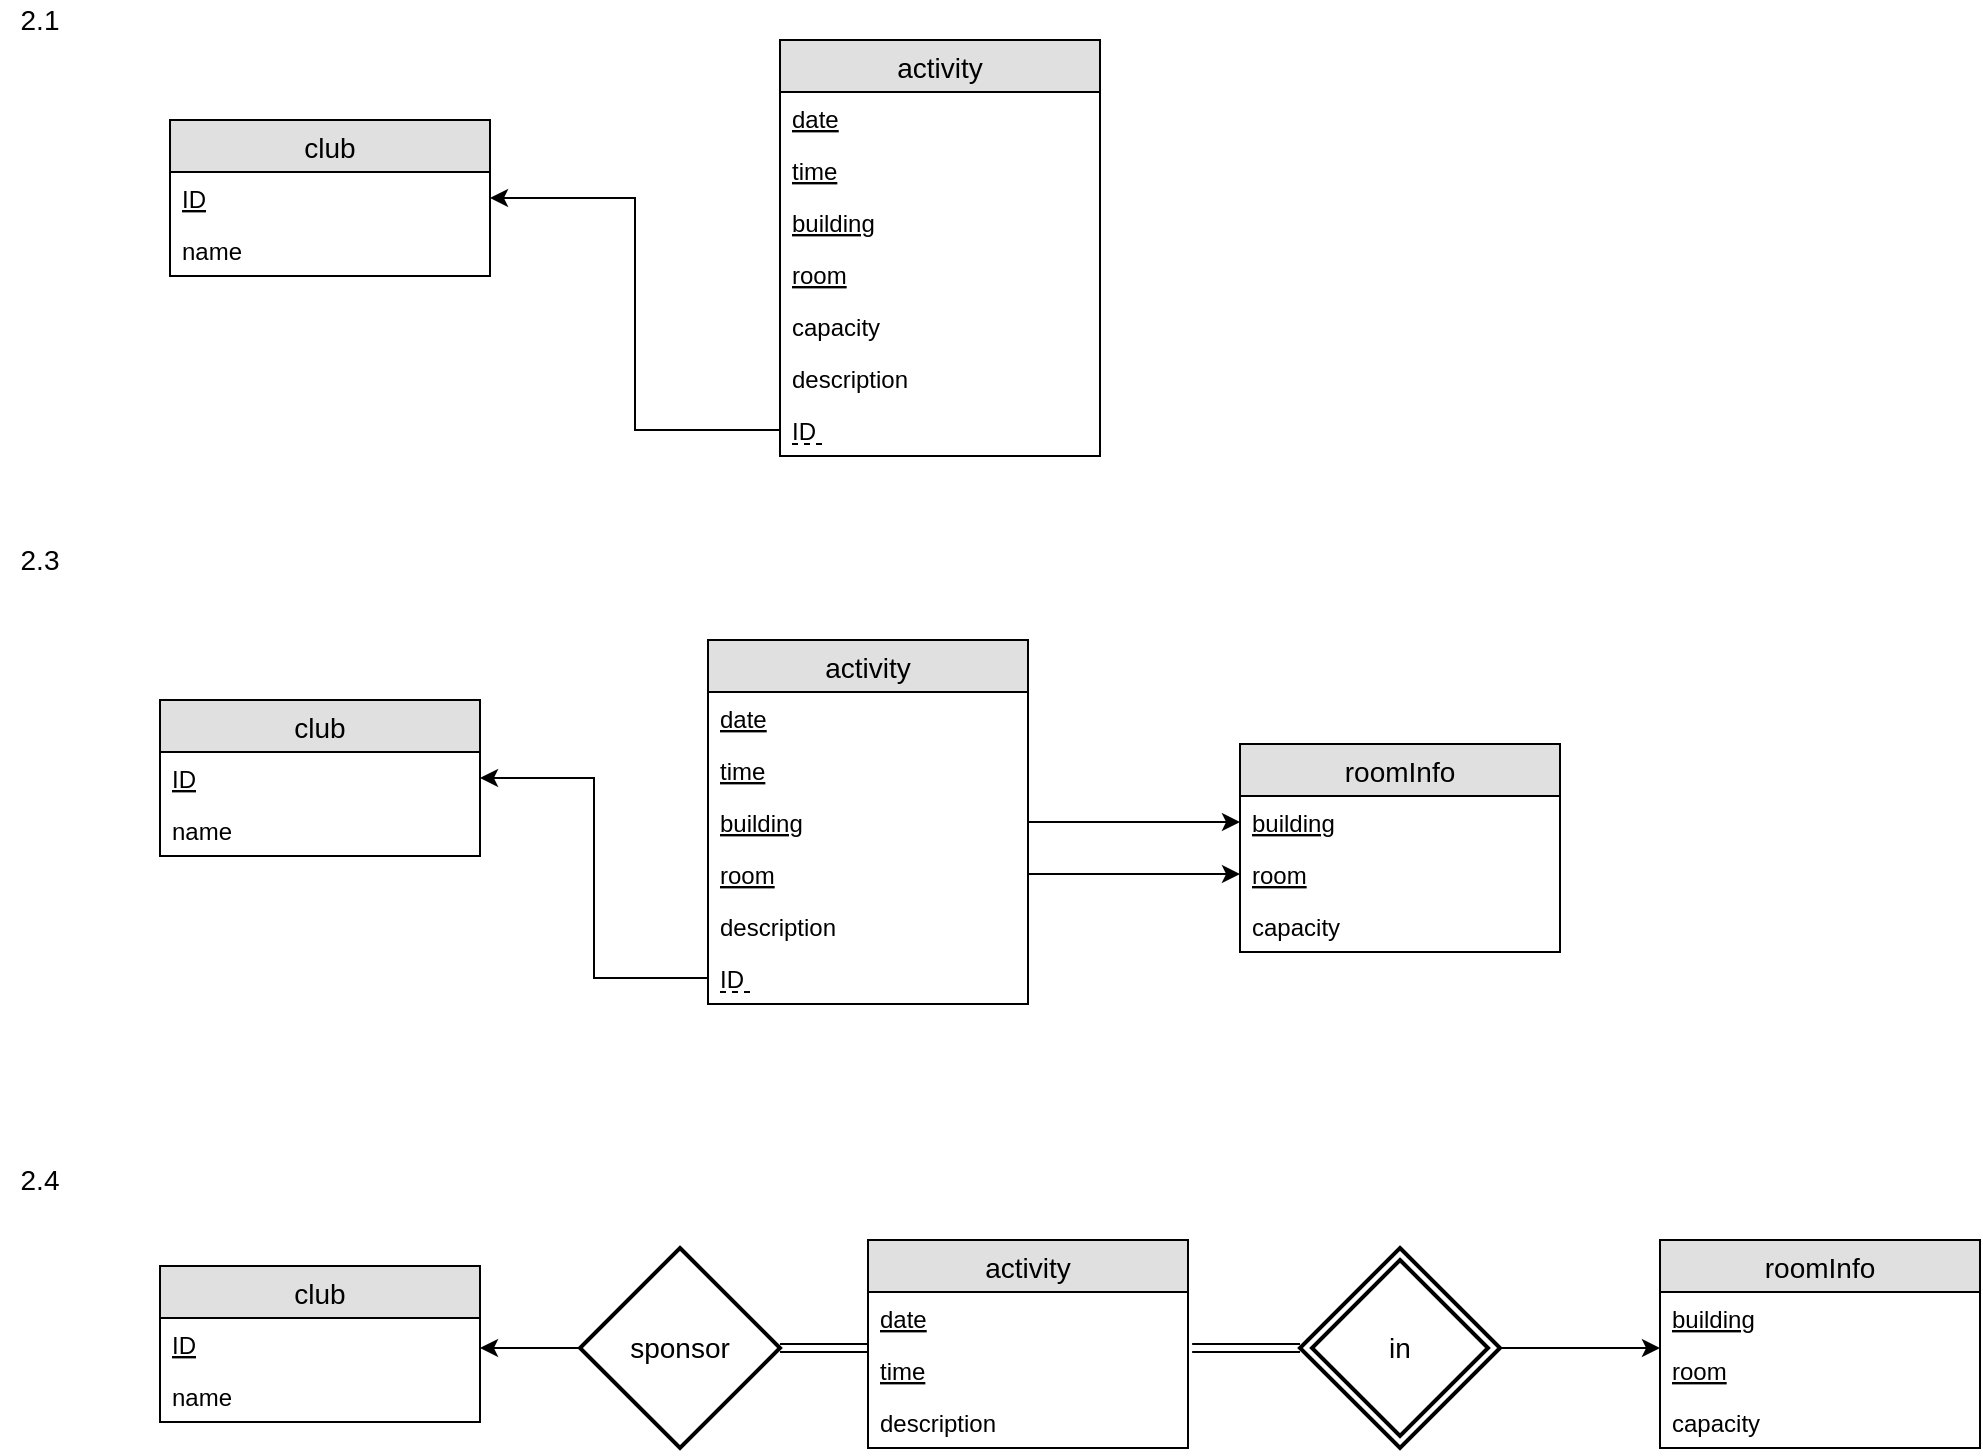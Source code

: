 <mxfile version="12.2.3" type="github" pages="1">
  <diagram id="VY9bVv_uSy-Bu69VJ9aL" name="Page-1">
    <mxGraphModel dx="786" dy="513" grid="1" gridSize="10" guides="1" tooltips="1" connect="1" arrows="1" fold="1" page="1" pageScale="1" pageWidth="1169" pageHeight="827" math="0" shadow="0">
      <root>
        <mxCell id="0"/>
        <mxCell id="1" parent="0"/>
        <mxCell id="-QWWCps_DgQTeQD6dPXx-1" value="club" style="swimlane;fontStyle=0;childLayout=stackLayout;horizontal=1;startSize=26;fillColor=#e0e0e0;horizontalStack=0;resizeParent=1;resizeParentMax=0;resizeLast=0;collapsible=1;marginBottom=0;swimlaneFillColor=#ffffff;align=center;fontSize=14;" vertex="1" parent="1">
          <mxGeometry x="155" y="100" width="160" height="78" as="geometry"/>
        </mxCell>
        <mxCell id="-QWWCps_DgQTeQD6dPXx-2" value="ID" style="text;strokeColor=none;fillColor=none;spacingLeft=4;spacingRight=4;overflow=hidden;rotatable=0;points=[[0,0.5],[1,0.5]];portConstraint=eastwest;fontSize=12;fontStyle=4" vertex="1" parent="-QWWCps_DgQTeQD6dPXx-1">
          <mxGeometry y="26" width="160" height="26" as="geometry"/>
        </mxCell>
        <mxCell id="-QWWCps_DgQTeQD6dPXx-3" value="name" style="text;strokeColor=none;fillColor=none;spacingLeft=4;spacingRight=4;overflow=hidden;rotatable=0;points=[[0,0.5],[1,0.5]];portConstraint=eastwest;fontSize=12;" vertex="1" parent="-QWWCps_DgQTeQD6dPXx-1">
          <mxGeometry y="52" width="160" height="26" as="geometry"/>
        </mxCell>
        <mxCell id="-QWWCps_DgQTeQD6dPXx-5" value="activity" style="swimlane;fontStyle=0;childLayout=stackLayout;horizontal=1;startSize=26;fillColor=#e0e0e0;horizontalStack=0;resizeParent=1;resizeParentMax=0;resizeLast=0;collapsible=1;marginBottom=0;swimlaneFillColor=#ffffff;align=center;fontSize=14;" vertex="1" parent="1">
          <mxGeometry x="460" y="60" width="160" height="208" as="geometry"/>
        </mxCell>
        <mxCell id="-QWWCps_DgQTeQD6dPXx-6" value="date" style="text;strokeColor=none;fillColor=none;spacingLeft=4;spacingRight=4;overflow=hidden;rotatable=0;points=[[0,0.5],[1,0.5]];portConstraint=eastwest;fontSize=12;fontStyle=4" vertex="1" parent="-QWWCps_DgQTeQD6dPXx-5">
          <mxGeometry y="26" width="160" height="26" as="geometry"/>
        </mxCell>
        <mxCell id="-QWWCps_DgQTeQD6dPXx-7" value="time" style="text;strokeColor=none;fillColor=none;spacingLeft=4;spacingRight=4;overflow=hidden;rotatable=0;points=[[0,0.5],[1,0.5]];portConstraint=eastwest;fontSize=12;fontStyle=4" vertex="1" parent="-QWWCps_DgQTeQD6dPXx-5">
          <mxGeometry y="52" width="160" height="26" as="geometry"/>
        </mxCell>
        <mxCell id="-QWWCps_DgQTeQD6dPXx-8" value="building" style="text;strokeColor=none;fillColor=none;spacingLeft=4;spacingRight=4;overflow=hidden;rotatable=0;points=[[0,0.5],[1,0.5]];portConstraint=eastwest;fontSize=12;fontStyle=4" vertex="1" parent="-QWWCps_DgQTeQD6dPXx-5">
          <mxGeometry y="78" width="160" height="26" as="geometry"/>
        </mxCell>
        <mxCell id="-QWWCps_DgQTeQD6dPXx-9" value="room" style="text;strokeColor=none;fillColor=none;spacingLeft=4;spacingRight=4;overflow=hidden;rotatable=0;points=[[0,0.5],[1,0.5]];portConstraint=eastwest;fontSize=12;fontStyle=4" vertex="1" parent="-QWWCps_DgQTeQD6dPXx-5">
          <mxGeometry y="104" width="160" height="26" as="geometry"/>
        </mxCell>
        <mxCell id="-QWWCps_DgQTeQD6dPXx-10" value="capacity" style="text;strokeColor=none;fillColor=none;spacingLeft=4;spacingRight=4;overflow=hidden;rotatable=0;points=[[0,0.5],[1,0.5]];portConstraint=eastwest;fontSize=12;fontStyle=0" vertex="1" parent="-QWWCps_DgQTeQD6dPXx-5">
          <mxGeometry y="130" width="160" height="26" as="geometry"/>
        </mxCell>
        <mxCell id="-QWWCps_DgQTeQD6dPXx-11" value="description" style="text;strokeColor=none;fillColor=none;spacingLeft=4;spacingRight=4;overflow=hidden;rotatable=0;points=[[0,0.5],[1,0.5]];portConstraint=eastwest;fontSize=12;fontStyle=0" vertex="1" parent="-QWWCps_DgQTeQD6dPXx-5">
          <mxGeometry y="156" width="160" height="26" as="geometry"/>
        </mxCell>
        <mxCell id="-QWWCps_DgQTeQD6dPXx-12" value="ID" style="text;strokeColor=none;fillColor=none;spacingLeft=4;spacingRight=4;overflow=hidden;rotatable=0;points=[[0,0.5],[1,0.5]];portConstraint=eastwest;fontSize=12;fontStyle=0" vertex="1" parent="-QWWCps_DgQTeQD6dPXx-5">
          <mxGeometry y="182" width="160" height="26" as="geometry"/>
        </mxCell>
        <mxCell id="-QWWCps_DgQTeQD6dPXx-14" value="" style="endArrow=none;dashed=1;html=1;" edge="1" parent="-QWWCps_DgQTeQD6dPXx-5">
          <mxGeometry width="50" height="50" relative="1" as="geometry">
            <mxPoint x="6" y="202" as="sourcePoint"/>
            <mxPoint x="22" y="202" as="targetPoint"/>
          </mxGeometry>
        </mxCell>
        <mxCell id="-QWWCps_DgQTeQD6dPXx-13" style="edgeStyle=orthogonalEdgeStyle;rounded=0;orthogonalLoop=1;jettySize=auto;html=1;exitX=0;exitY=0.5;exitDx=0;exitDy=0;entryX=1;entryY=0.5;entryDx=0;entryDy=0;" edge="1" parent="1" source="-QWWCps_DgQTeQD6dPXx-12" target="-QWWCps_DgQTeQD6dPXx-2">
          <mxGeometry relative="1" as="geometry"/>
        </mxCell>
        <mxCell id="-QWWCps_DgQTeQD6dPXx-15" value="club" style="swimlane;fontStyle=0;childLayout=stackLayout;horizontal=1;startSize=26;fillColor=#e0e0e0;horizontalStack=0;resizeParent=1;resizeParentMax=0;resizeLast=0;collapsible=1;marginBottom=0;swimlaneFillColor=#ffffff;align=center;fontSize=14;" vertex="1" parent="1">
          <mxGeometry x="150" y="390" width="160" height="78" as="geometry"/>
        </mxCell>
        <mxCell id="-QWWCps_DgQTeQD6dPXx-16" value="ID" style="text;strokeColor=none;fillColor=none;spacingLeft=4;spacingRight=4;overflow=hidden;rotatable=0;points=[[0,0.5],[1,0.5]];portConstraint=eastwest;fontSize=12;fontStyle=4" vertex="1" parent="-QWWCps_DgQTeQD6dPXx-15">
          <mxGeometry y="26" width="160" height="26" as="geometry"/>
        </mxCell>
        <mxCell id="-QWWCps_DgQTeQD6dPXx-17" value="name" style="text;strokeColor=none;fillColor=none;spacingLeft=4;spacingRight=4;overflow=hidden;rotatable=0;points=[[0,0.5],[1,0.5]];portConstraint=eastwest;fontSize=12;" vertex="1" parent="-QWWCps_DgQTeQD6dPXx-15">
          <mxGeometry y="52" width="160" height="26" as="geometry"/>
        </mxCell>
        <mxCell id="-QWWCps_DgQTeQD6dPXx-18" value="activity" style="swimlane;fontStyle=0;childLayout=stackLayout;horizontal=1;startSize=26;fillColor=#e0e0e0;horizontalStack=0;resizeParent=1;resizeParentMax=0;resizeLast=0;collapsible=1;marginBottom=0;swimlaneFillColor=#ffffff;align=center;fontSize=14;" vertex="1" parent="1">
          <mxGeometry x="424" y="360" width="160" height="182" as="geometry"/>
        </mxCell>
        <mxCell id="-QWWCps_DgQTeQD6dPXx-19" value="date" style="text;strokeColor=none;fillColor=none;spacingLeft=4;spacingRight=4;overflow=hidden;rotatable=0;points=[[0,0.5],[1,0.5]];portConstraint=eastwest;fontSize=12;fontStyle=4" vertex="1" parent="-QWWCps_DgQTeQD6dPXx-18">
          <mxGeometry y="26" width="160" height="26" as="geometry"/>
        </mxCell>
        <mxCell id="-QWWCps_DgQTeQD6dPXx-20" value="time" style="text;strokeColor=none;fillColor=none;spacingLeft=4;spacingRight=4;overflow=hidden;rotatable=0;points=[[0,0.5],[1,0.5]];portConstraint=eastwest;fontSize=12;fontStyle=4" vertex="1" parent="-QWWCps_DgQTeQD6dPXx-18">
          <mxGeometry y="52" width="160" height="26" as="geometry"/>
        </mxCell>
        <mxCell id="-QWWCps_DgQTeQD6dPXx-21" value="building" style="text;strokeColor=none;fillColor=none;spacingLeft=4;spacingRight=4;overflow=hidden;rotatable=0;points=[[0,0.5],[1,0.5]];portConstraint=eastwest;fontSize=12;fontStyle=4" vertex="1" parent="-QWWCps_DgQTeQD6dPXx-18">
          <mxGeometry y="78" width="160" height="26" as="geometry"/>
        </mxCell>
        <mxCell id="-QWWCps_DgQTeQD6dPXx-22" value="room" style="text;strokeColor=none;fillColor=none;spacingLeft=4;spacingRight=4;overflow=hidden;rotatable=0;points=[[0,0.5],[1,0.5]];portConstraint=eastwest;fontSize=12;fontStyle=4" vertex="1" parent="-QWWCps_DgQTeQD6dPXx-18">
          <mxGeometry y="104" width="160" height="26" as="geometry"/>
        </mxCell>
        <mxCell id="-QWWCps_DgQTeQD6dPXx-24" value="description" style="text;strokeColor=none;fillColor=none;spacingLeft=4;spacingRight=4;overflow=hidden;rotatable=0;points=[[0,0.5],[1,0.5]];portConstraint=eastwest;fontSize=12;fontStyle=0" vertex="1" parent="-QWWCps_DgQTeQD6dPXx-18">
          <mxGeometry y="130" width="160" height="26" as="geometry"/>
        </mxCell>
        <mxCell id="-QWWCps_DgQTeQD6dPXx-25" value="ID" style="text;strokeColor=none;fillColor=none;spacingLeft=4;spacingRight=4;overflow=hidden;rotatable=0;points=[[0,0.5],[1,0.5]];portConstraint=eastwest;fontSize=12;fontStyle=0" vertex="1" parent="-QWWCps_DgQTeQD6dPXx-18">
          <mxGeometry y="156" width="160" height="26" as="geometry"/>
        </mxCell>
        <mxCell id="-QWWCps_DgQTeQD6dPXx-26" value="" style="endArrow=none;dashed=1;html=1;" edge="1" parent="-QWWCps_DgQTeQD6dPXx-18">
          <mxGeometry width="50" height="50" relative="1" as="geometry">
            <mxPoint x="6" y="176" as="sourcePoint"/>
            <mxPoint x="22" y="176" as="targetPoint"/>
          </mxGeometry>
        </mxCell>
        <mxCell id="-QWWCps_DgQTeQD6dPXx-27" value="roomInfo" style="swimlane;fontStyle=0;childLayout=stackLayout;horizontal=1;startSize=26;fillColor=#e0e0e0;horizontalStack=0;resizeParent=1;resizeParentMax=0;resizeLast=0;collapsible=1;marginBottom=0;swimlaneFillColor=#ffffff;align=center;fontSize=14;" vertex="1" parent="1">
          <mxGeometry x="690" y="412" width="160" height="104" as="geometry"/>
        </mxCell>
        <mxCell id="-QWWCps_DgQTeQD6dPXx-28" value="building" style="text;strokeColor=none;fillColor=none;spacingLeft=4;spacingRight=4;overflow=hidden;rotatable=0;points=[[0,0.5],[1,0.5]];portConstraint=eastwest;fontSize=12;fontStyle=4" vertex="1" parent="-QWWCps_DgQTeQD6dPXx-27">
          <mxGeometry y="26" width="160" height="26" as="geometry"/>
        </mxCell>
        <mxCell id="-QWWCps_DgQTeQD6dPXx-29" value="room" style="text;strokeColor=none;fillColor=none;spacingLeft=4;spacingRight=4;overflow=hidden;rotatable=0;points=[[0,0.5],[1,0.5]];portConstraint=eastwest;fontSize=12;fontStyle=4" vertex="1" parent="-QWWCps_DgQTeQD6dPXx-27">
          <mxGeometry y="52" width="160" height="26" as="geometry"/>
        </mxCell>
        <mxCell id="-QWWCps_DgQTeQD6dPXx-30" value="capacity" style="text;strokeColor=none;fillColor=none;spacingLeft=4;spacingRight=4;overflow=hidden;rotatable=0;points=[[0,0.5],[1,0.5]];portConstraint=eastwest;fontSize=12;" vertex="1" parent="-QWWCps_DgQTeQD6dPXx-27">
          <mxGeometry y="78" width="160" height="26" as="geometry"/>
        </mxCell>
        <mxCell id="-QWWCps_DgQTeQD6dPXx-31" style="edgeStyle=orthogonalEdgeStyle;rounded=0;orthogonalLoop=1;jettySize=auto;html=1;exitX=1;exitY=0.5;exitDx=0;exitDy=0;" edge="1" parent="1" source="-QWWCps_DgQTeQD6dPXx-21" target="-QWWCps_DgQTeQD6dPXx-28">
          <mxGeometry relative="1" as="geometry"/>
        </mxCell>
        <mxCell id="-QWWCps_DgQTeQD6dPXx-32" style="edgeStyle=orthogonalEdgeStyle;rounded=0;orthogonalLoop=1;jettySize=auto;html=1;exitX=1;exitY=0.5;exitDx=0;exitDy=0;" edge="1" parent="1" source="-QWWCps_DgQTeQD6dPXx-22" target="-QWWCps_DgQTeQD6dPXx-29">
          <mxGeometry relative="1" as="geometry"/>
        </mxCell>
        <mxCell id="-QWWCps_DgQTeQD6dPXx-33" style="edgeStyle=orthogonalEdgeStyle;rounded=0;orthogonalLoop=1;jettySize=auto;html=1;exitX=0;exitY=0.5;exitDx=0;exitDy=0;entryX=1;entryY=0.5;entryDx=0;entryDy=0;" edge="1" parent="1" source="-QWWCps_DgQTeQD6dPXx-25" target="-QWWCps_DgQTeQD6dPXx-16">
          <mxGeometry relative="1" as="geometry"/>
        </mxCell>
        <mxCell id="-QWWCps_DgQTeQD6dPXx-38" value="club" style="swimlane;fontStyle=0;childLayout=stackLayout;horizontal=1;startSize=26;fillColor=#e0e0e0;horizontalStack=0;resizeParent=1;resizeParentMax=0;resizeLast=0;collapsible=1;marginBottom=0;swimlaneFillColor=#ffffff;align=center;fontSize=14;" vertex="1" parent="1">
          <mxGeometry x="150" y="673" width="160" height="78" as="geometry"/>
        </mxCell>
        <mxCell id="-QWWCps_DgQTeQD6dPXx-39" value="ID" style="text;strokeColor=none;fillColor=none;spacingLeft=4;spacingRight=4;overflow=hidden;rotatable=0;points=[[0,0.5],[1,0.5]];portConstraint=eastwest;fontSize=12;fontStyle=4" vertex="1" parent="-QWWCps_DgQTeQD6dPXx-38">
          <mxGeometry y="26" width="160" height="26" as="geometry"/>
        </mxCell>
        <mxCell id="-QWWCps_DgQTeQD6dPXx-40" value="name" style="text;strokeColor=none;fillColor=none;spacingLeft=4;spacingRight=4;overflow=hidden;rotatable=0;points=[[0,0.5],[1,0.5]];portConstraint=eastwest;fontSize=12;" vertex="1" parent="-QWWCps_DgQTeQD6dPXx-38">
          <mxGeometry y="52" width="160" height="26" as="geometry"/>
        </mxCell>
        <mxCell id="-QWWCps_DgQTeQD6dPXx-41" value="activity" style="swimlane;fontStyle=0;childLayout=stackLayout;horizontal=1;startSize=26;fillColor=#e0e0e0;horizontalStack=0;resizeParent=1;resizeParentMax=0;resizeLast=0;collapsible=1;marginBottom=0;swimlaneFillColor=#ffffff;align=center;fontSize=14;" vertex="1" parent="1">
          <mxGeometry x="504" y="660" width="160" height="104" as="geometry"/>
        </mxCell>
        <mxCell id="-QWWCps_DgQTeQD6dPXx-42" value="date" style="text;strokeColor=none;fillColor=none;spacingLeft=4;spacingRight=4;overflow=hidden;rotatable=0;points=[[0,0.5],[1,0.5]];portConstraint=eastwest;fontSize=12;fontStyle=4" vertex="1" parent="-QWWCps_DgQTeQD6dPXx-41">
          <mxGeometry y="26" width="160" height="26" as="geometry"/>
        </mxCell>
        <mxCell id="-QWWCps_DgQTeQD6dPXx-43" value="time" style="text;strokeColor=none;fillColor=none;spacingLeft=4;spacingRight=4;overflow=hidden;rotatable=0;points=[[0,0.5],[1,0.5]];portConstraint=eastwest;fontSize=12;fontStyle=4" vertex="1" parent="-QWWCps_DgQTeQD6dPXx-41">
          <mxGeometry y="52" width="160" height="26" as="geometry"/>
        </mxCell>
        <mxCell id="-QWWCps_DgQTeQD6dPXx-46" value="description" style="text;strokeColor=none;fillColor=none;spacingLeft=4;spacingRight=4;overflow=hidden;rotatable=0;points=[[0,0.5],[1,0.5]];portConstraint=eastwest;fontSize=12;fontStyle=0" vertex="1" parent="-QWWCps_DgQTeQD6dPXx-41">
          <mxGeometry y="78" width="160" height="26" as="geometry"/>
        </mxCell>
        <mxCell id="-QWWCps_DgQTeQD6dPXx-49" value="roomInfo" style="swimlane;fontStyle=0;childLayout=stackLayout;horizontal=1;startSize=26;fillColor=#e0e0e0;horizontalStack=0;resizeParent=1;resizeParentMax=0;resizeLast=0;collapsible=1;marginBottom=0;swimlaneFillColor=#ffffff;align=center;fontSize=14;" vertex="1" parent="1">
          <mxGeometry x="900" y="660" width="160" height="104" as="geometry"/>
        </mxCell>
        <mxCell id="-QWWCps_DgQTeQD6dPXx-50" value="building" style="text;strokeColor=none;fillColor=none;spacingLeft=4;spacingRight=4;overflow=hidden;rotatable=0;points=[[0,0.5],[1,0.5]];portConstraint=eastwest;fontSize=12;fontStyle=4" vertex="1" parent="-QWWCps_DgQTeQD6dPXx-49">
          <mxGeometry y="26" width="160" height="26" as="geometry"/>
        </mxCell>
        <mxCell id="-QWWCps_DgQTeQD6dPXx-51" value="room" style="text;strokeColor=none;fillColor=none;spacingLeft=4;spacingRight=4;overflow=hidden;rotatable=0;points=[[0,0.5],[1,0.5]];portConstraint=eastwest;fontSize=12;fontStyle=4" vertex="1" parent="-QWWCps_DgQTeQD6dPXx-49">
          <mxGeometry y="52" width="160" height="26" as="geometry"/>
        </mxCell>
        <mxCell id="-QWWCps_DgQTeQD6dPXx-52" value="capacity" style="text;strokeColor=none;fillColor=none;spacingLeft=4;spacingRight=4;overflow=hidden;rotatable=0;points=[[0,0.5],[1,0.5]];portConstraint=eastwest;fontSize=12;" vertex="1" parent="-QWWCps_DgQTeQD6dPXx-49">
          <mxGeometry y="78" width="160" height="26" as="geometry"/>
        </mxCell>
        <mxCell id="-QWWCps_DgQTeQD6dPXx-57" style="edgeStyle=orthogonalEdgeStyle;rounded=0;orthogonalLoop=1;jettySize=auto;html=1;exitX=1;exitY=0.5;exitDx=0;exitDy=0;entryX=0;entryY=0.077;entryDx=0;entryDy=0;entryPerimeter=0;" edge="1" parent="1" source="-QWWCps_DgQTeQD6dPXx-53" target="-QWWCps_DgQTeQD6dPXx-51">
          <mxGeometry relative="1" as="geometry"/>
        </mxCell>
        <mxCell id="-QWWCps_DgQTeQD6dPXx-53" value="in" style="shape=rhombus;double=1;strokeWidth=2;fontSize=17;perimeter=rhombusPerimeter;whiteSpace=wrap;html=1;align=center;fontSize=14;" vertex="1" parent="1">
          <mxGeometry x="720" y="664" width="100" height="100" as="geometry"/>
        </mxCell>
        <mxCell id="-QWWCps_DgQTeQD6dPXx-54" value="" style="shape=link;html=1;entryX=0;entryY=0.5;entryDx=0;entryDy=0;exitX=1.013;exitY=0.077;exitDx=0;exitDy=0;exitPerimeter=0;" edge="1" parent="1" source="-QWWCps_DgQTeQD6dPXx-43" target="-QWWCps_DgQTeQD6dPXx-53">
          <mxGeometry width="50" height="50" relative="1" as="geometry">
            <mxPoint x="640" y="801" as="sourcePoint"/>
            <mxPoint x="690" y="751" as="targetPoint"/>
          </mxGeometry>
        </mxCell>
        <mxCell id="-QWWCps_DgQTeQD6dPXx-61" style="edgeStyle=orthogonalEdgeStyle;rounded=0;orthogonalLoop=1;jettySize=auto;html=1;exitX=0;exitY=0.5;exitDx=0;exitDy=0;" edge="1" parent="1" source="-QWWCps_DgQTeQD6dPXx-58">
          <mxGeometry relative="1" as="geometry">
            <mxPoint x="310" y="714" as="targetPoint"/>
          </mxGeometry>
        </mxCell>
        <mxCell id="-QWWCps_DgQTeQD6dPXx-58" value="sponsor" style="shape=rhombus;strokeWidth=2;fontSize=17;perimeter=rhombusPerimeter;whiteSpace=wrap;html=1;align=center;fontSize=14;" vertex="1" parent="1">
          <mxGeometry x="360" y="664" width="100" height="100" as="geometry"/>
        </mxCell>
        <mxCell id="-QWWCps_DgQTeQD6dPXx-59" value="" style="shape=link;html=1;exitX=1;exitY=0.5;exitDx=0;exitDy=0;entryX=0;entryY=0.077;entryDx=0;entryDy=0;entryPerimeter=0;" edge="1" parent="1" source="-QWWCps_DgQTeQD6dPXx-58" target="-QWWCps_DgQTeQD6dPXx-43">
          <mxGeometry width="50" height="50" relative="1" as="geometry">
            <mxPoint x="390" y="823" as="sourcePoint"/>
            <mxPoint x="450" y="753" as="targetPoint"/>
          </mxGeometry>
        </mxCell>
        <mxCell id="-QWWCps_DgQTeQD6dPXx-62" value="&lt;font style=&quot;font-size: 14px&quot;&gt;2.1&lt;/font&gt;" style="text;html=1;strokeColor=none;fillColor=none;align=center;verticalAlign=middle;whiteSpace=wrap;rounded=0;" vertex="1" parent="1">
          <mxGeometry x="70" y="40" width="40" height="20" as="geometry"/>
        </mxCell>
        <mxCell id="-QWWCps_DgQTeQD6dPXx-65" value="&lt;font style=&quot;font-size: 14px&quot;&gt;2.3&lt;/font&gt;" style="text;html=1;strokeColor=none;fillColor=none;align=center;verticalAlign=middle;whiteSpace=wrap;rounded=0;" vertex="1" parent="1">
          <mxGeometry x="70" y="310" width="40" height="20" as="geometry"/>
        </mxCell>
        <mxCell id="-QWWCps_DgQTeQD6dPXx-68" value="&lt;font style=&quot;font-size: 14px&quot;&gt;2.4&lt;/font&gt;" style="text;html=1;strokeColor=none;fillColor=none;align=center;verticalAlign=middle;whiteSpace=wrap;rounded=0;" vertex="1" parent="1">
          <mxGeometry x="70" y="620" width="40" height="20" as="geometry"/>
        </mxCell>
      </root>
    </mxGraphModel>
  </diagram>
</mxfile>
